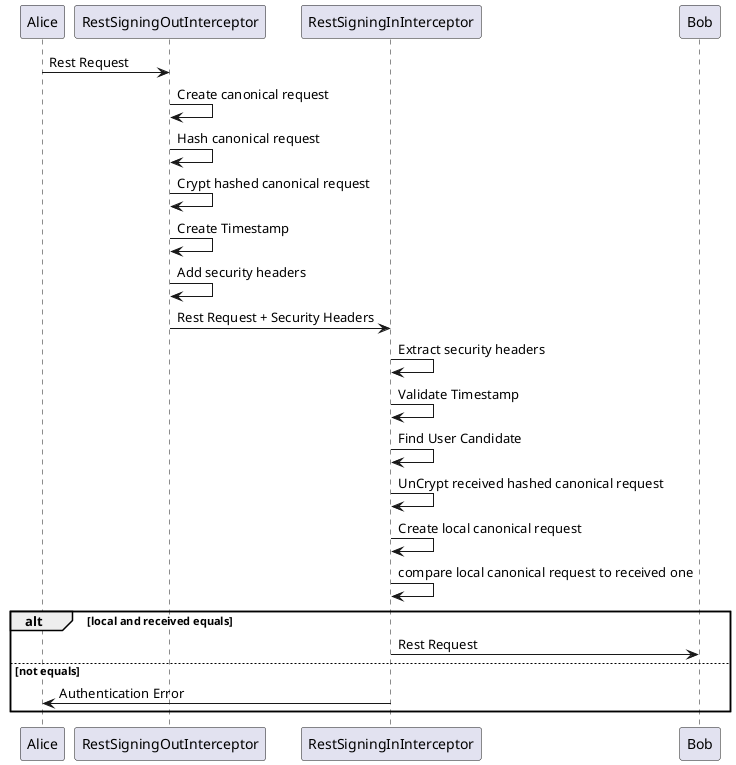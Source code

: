 @startuml
Alice -> RestSigningOutInterceptor : Rest Request
RestSigningOutInterceptor -> RestSigningOutInterceptor : Create canonical request
RestSigningOutInterceptor -> RestSigningOutInterceptor : Hash canonical request
RestSigningOutInterceptor -> RestSigningOutInterceptor : Crypt hashed canonical request
RestSigningOutInterceptor -> RestSigningOutInterceptor : Create Timestamp
RestSigningOutInterceptor -> RestSigningOutInterceptor : Add security headers
RestSigningOutInterceptor -> RestSigningInInterceptor : Rest Request + Security Headers

RestSigningInInterceptor -> RestSigningInInterceptor : Extract security headers
RestSigningInInterceptor -> RestSigningInInterceptor : Validate Timestamp
RestSigningInInterceptor -> RestSigningInInterceptor : Find User Candidate
RestSigningInInterceptor -> RestSigningInInterceptor : UnCrypt received hashed canonical request
RestSigningInInterceptor -> RestSigningInInterceptor : Create local canonical request
RestSigningInInterceptor -> RestSigningInInterceptor : compare local canonical request to received one
alt local and received equals
RestSigningInInterceptor -> Bob : Rest Request
else not equals
RestSigningInInterceptor -> Alice : Authentication Error
end
@enduml
